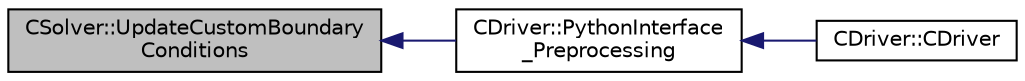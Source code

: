 digraph "CSolver::UpdateCustomBoundaryConditions"
{
  edge [fontname="Helvetica",fontsize="10",labelfontname="Helvetica",labelfontsize="10"];
  node [fontname="Helvetica",fontsize="10",shape=record];
  rankdir="LR";
  Node5535 [label="CSolver::UpdateCustomBoundary\lConditions",height=0.2,width=0.4,color="black", fillcolor="grey75", style="filled", fontcolor="black"];
  Node5535 -> Node5536 [dir="back",color="midnightblue",fontsize="10",style="solid",fontname="Helvetica"];
  Node5536 [label="CDriver::PythonInterface\l_Preprocessing",height=0.2,width=0.4,color="black", fillcolor="white", style="filled",URL="$class_c_driver.html#aff17f90d1f041cac6ddaf9d3f7450dbe",tooltip="Initialize Python interface functionalities. "];
  Node5536 -> Node5537 [dir="back",color="midnightblue",fontsize="10",style="solid",fontname="Helvetica"];
  Node5537 [label="CDriver::CDriver",height=0.2,width=0.4,color="black", fillcolor="white", style="filled",URL="$class_c_driver.html#a3fca4a013a6efa9bbb38fe78a86b5f3d",tooltip="Constructor of the class. "];
}
